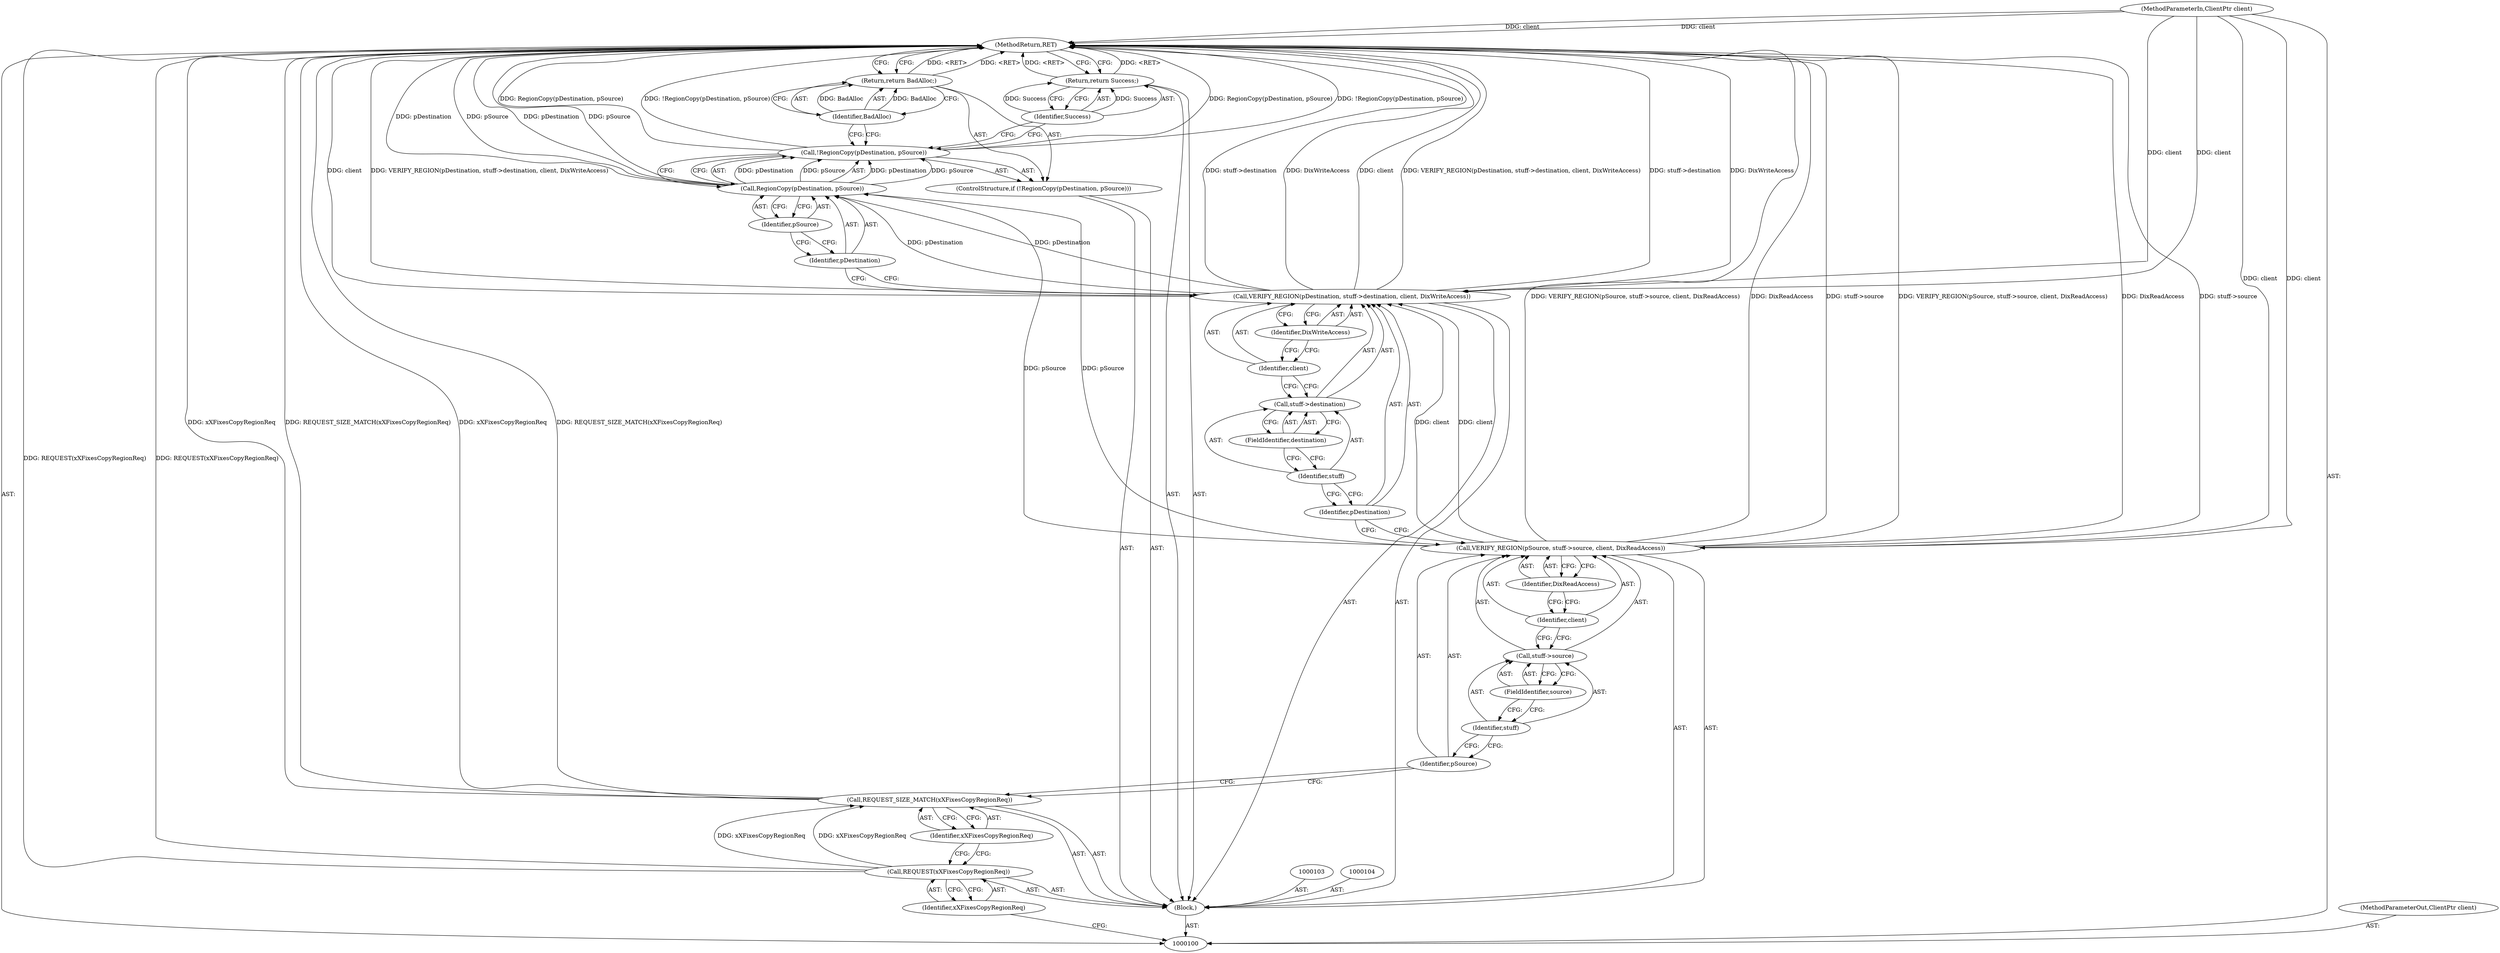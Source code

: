 digraph "0_xserver_55caa8b08c84af2b50fbc936cf334a5a93dd7db5_2" {
"1000132" [label="(MethodReturn,RET)"];
"1000101" [label="(MethodParameterIn,ClientPtr client)"];
"1000168" [label="(MethodParameterOut,ClientPtr client)"];
"1000126" [label="(Identifier,pDestination)"];
"1000127" [label="(Identifier,pSource)"];
"1000123" [label="(ControlStructure,if (!RegionCopy(pDestination, pSource)))"];
"1000124" [label="(Call,!RegionCopy(pDestination, pSource))"];
"1000125" [label="(Call,RegionCopy(pDestination, pSource))"];
"1000129" [label="(Identifier,BadAlloc)"];
"1000128" [label="(Return,return BadAlloc;)"];
"1000131" [label="(Identifier,Success)"];
"1000130" [label="(Return,return Success;)"];
"1000102" [label="(Block,)"];
"1000106" [label="(Identifier,xXFixesCopyRegionReq)"];
"1000105" [label="(Call,REQUEST(xXFixesCopyRegionReq))"];
"1000108" [label="(Identifier,xXFixesCopyRegionReq)"];
"1000107" [label="(Call,REQUEST_SIZE_MATCH(xXFixesCopyRegionReq))"];
"1000110" [label="(Identifier,pSource)"];
"1000111" [label="(Call,stuff->source)"];
"1000112" [label="(Identifier,stuff)"];
"1000113" [label="(FieldIdentifier,source)"];
"1000114" [label="(Identifier,client)"];
"1000109" [label="(Call,VERIFY_REGION(pSource, stuff->source, client, DixReadAccess))"];
"1000115" [label="(Identifier,DixReadAccess)"];
"1000117" [label="(Identifier,pDestination)"];
"1000118" [label="(Call,stuff->destination)"];
"1000119" [label="(Identifier,stuff)"];
"1000120" [label="(FieldIdentifier,destination)"];
"1000116" [label="(Call,VERIFY_REGION(pDestination, stuff->destination, client, DixWriteAccess))"];
"1000121" [label="(Identifier,client)"];
"1000122" [label="(Identifier,DixWriteAccess)"];
"1000132" -> "1000100"  [label="AST: "];
"1000132" -> "1000128"  [label="CFG: "];
"1000132" -> "1000130"  [label="CFG: "];
"1000125" -> "1000132"  [label="DDG: pDestination"];
"1000125" -> "1000132"  [label="DDG: pSource"];
"1000124" -> "1000132"  [label="DDG: RegionCopy(pDestination, pSource)"];
"1000124" -> "1000132"  [label="DDG: !RegionCopy(pDestination, pSource)"];
"1000107" -> "1000132"  [label="DDG: xXFixesCopyRegionReq"];
"1000107" -> "1000132"  [label="DDG: REQUEST_SIZE_MATCH(xXFixesCopyRegionReq)"];
"1000105" -> "1000132"  [label="DDG: REQUEST(xXFixesCopyRegionReq)"];
"1000116" -> "1000132"  [label="DDG: stuff->destination"];
"1000116" -> "1000132"  [label="DDG: DixWriteAccess"];
"1000116" -> "1000132"  [label="DDG: client"];
"1000116" -> "1000132"  [label="DDG: VERIFY_REGION(pDestination, stuff->destination, client, DixWriteAccess)"];
"1000101" -> "1000132"  [label="DDG: client"];
"1000109" -> "1000132"  [label="DDG: VERIFY_REGION(pSource, stuff->source, client, DixReadAccess)"];
"1000109" -> "1000132"  [label="DDG: DixReadAccess"];
"1000109" -> "1000132"  [label="DDG: stuff->source"];
"1000130" -> "1000132"  [label="DDG: <RET>"];
"1000128" -> "1000132"  [label="DDG: <RET>"];
"1000101" -> "1000100"  [label="AST: "];
"1000101" -> "1000132"  [label="DDG: client"];
"1000101" -> "1000109"  [label="DDG: client"];
"1000101" -> "1000116"  [label="DDG: client"];
"1000168" -> "1000100"  [label="AST: "];
"1000126" -> "1000125"  [label="AST: "];
"1000126" -> "1000116"  [label="CFG: "];
"1000127" -> "1000126"  [label="CFG: "];
"1000127" -> "1000125"  [label="AST: "];
"1000127" -> "1000126"  [label="CFG: "];
"1000125" -> "1000127"  [label="CFG: "];
"1000123" -> "1000102"  [label="AST: "];
"1000124" -> "1000123"  [label="AST: "];
"1000128" -> "1000123"  [label="AST: "];
"1000124" -> "1000123"  [label="AST: "];
"1000124" -> "1000125"  [label="CFG: "];
"1000125" -> "1000124"  [label="AST: "];
"1000129" -> "1000124"  [label="CFG: "];
"1000131" -> "1000124"  [label="CFG: "];
"1000124" -> "1000132"  [label="DDG: RegionCopy(pDestination, pSource)"];
"1000124" -> "1000132"  [label="DDG: !RegionCopy(pDestination, pSource)"];
"1000125" -> "1000124"  [label="DDG: pDestination"];
"1000125" -> "1000124"  [label="DDG: pSource"];
"1000125" -> "1000124"  [label="AST: "];
"1000125" -> "1000127"  [label="CFG: "];
"1000126" -> "1000125"  [label="AST: "];
"1000127" -> "1000125"  [label="AST: "];
"1000124" -> "1000125"  [label="CFG: "];
"1000125" -> "1000132"  [label="DDG: pDestination"];
"1000125" -> "1000132"  [label="DDG: pSource"];
"1000125" -> "1000124"  [label="DDG: pDestination"];
"1000125" -> "1000124"  [label="DDG: pSource"];
"1000116" -> "1000125"  [label="DDG: pDestination"];
"1000109" -> "1000125"  [label="DDG: pSource"];
"1000129" -> "1000128"  [label="AST: "];
"1000129" -> "1000124"  [label="CFG: "];
"1000128" -> "1000129"  [label="CFG: "];
"1000129" -> "1000128"  [label="DDG: BadAlloc"];
"1000128" -> "1000123"  [label="AST: "];
"1000128" -> "1000129"  [label="CFG: "];
"1000129" -> "1000128"  [label="AST: "];
"1000132" -> "1000128"  [label="CFG: "];
"1000128" -> "1000132"  [label="DDG: <RET>"];
"1000129" -> "1000128"  [label="DDG: BadAlloc"];
"1000131" -> "1000130"  [label="AST: "];
"1000131" -> "1000124"  [label="CFG: "];
"1000130" -> "1000131"  [label="CFG: "];
"1000131" -> "1000130"  [label="DDG: Success"];
"1000130" -> "1000102"  [label="AST: "];
"1000130" -> "1000131"  [label="CFG: "];
"1000131" -> "1000130"  [label="AST: "];
"1000132" -> "1000130"  [label="CFG: "];
"1000130" -> "1000132"  [label="DDG: <RET>"];
"1000131" -> "1000130"  [label="DDG: Success"];
"1000102" -> "1000100"  [label="AST: "];
"1000103" -> "1000102"  [label="AST: "];
"1000104" -> "1000102"  [label="AST: "];
"1000105" -> "1000102"  [label="AST: "];
"1000107" -> "1000102"  [label="AST: "];
"1000109" -> "1000102"  [label="AST: "];
"1000116" -> "1000102"  [label="AST: "];
"1000123" -> "1000102"  [label="AST: "];
"1000130" -> "1000102"  [label="AST: "];
"1000106" -> "1000105"  [label="AST: "];
"1000106" -> "1000100"  [label="CFG: "];
"1000105" -> "1000106"  [label="CFG: "];
"1000105" -> "1000102"  [label="AST: "];
"1000105" -> "1000106"  [label="CFG: "];
"1000106" -> "1000105"  [label="AST: "];
"1000108" -> "1000105"  [label="CFG: "];
"1000105" -> "1000132"  [label="DDG: REQUEST(xXFixesCopyRegionReq)"];
"1000105" -> "1000107"  [label="DDG: xXFixesCopyRegionReq"];
"1000108" -> "1000107"  [label="AST: "];
"1000108" -> "1000105"  [label="CFG: "];
"1000107" -> "1000108"  [label="CFG: "];
"1000107" -> "1000102"  [label="AST: "];
"1000107" -> "1000108"  [label="CFG: "];
"1000108" -> "1000107"  [label="AST: "];
"1000110" -> "1000107"  [label="CFG: "];
"1000107" -> "1000132"  [label="DDG: xXFixesCopyRegionReq"];
"1000107" -> "1000132"  [label="DDG: REQUEST_SIZE_MATCH(xXFixesCopyRegionReq)"];
"1000105" -> "1000107"  [label="DDG: xXFixesCopyRegionReq"];
"1000110" -> "1000109"  [label="AST: "];
"1000110" -> "1000107"  [label="CFG: "];
"1000112" -> "1000110"  [label="CFG: "];
"1000111" -> "1000109"  [label="AST: "];
"1000111" -> "1000113"  [label="CFG: "];
"1000112" -> "1000111"  [label="AST: "];
"1000113" -> "1000111"  [label="AST: "];
"1000114" -> "1000111"  [label="CFG: "];
"1000112" -> "1000111"  [label="AST: "];
"1000112" -> "1000110"  [label="CFG: "];
"1000113" -> "1000112"  [label="CFG: "];
"1000113" -> "1000111"  [label="AST: "];
"1000113" -> "1000112"  [label="CFG: "];
"1000111" -> "1000113"  [label="CFG: "];
"1000114" -> "1000109"  [label="AST: "];
"1000114" -> "1000111"  [label="CFG: "];
"1000115" -> "1000114"  [label="CFG: "];
"1000109" -> "1000102"  [label="AST: "];
"1000109" -> "1000115"  [label="CFG: "];
"1000110" -> "1000109"  [label="AST: "];
"1000111" -> "1000109"  [label="AST: "];
"1000114" -> "1000109"  [label="AST: "];
"1000115" -> "1000109"  [label="AST: "];
"1000117" -> "1000109"  [label="CFG: "];
"1000109" -> "1000132"  [label="DDG: VERIFY_REGION(pSource, stuff->source, client, DixReadAccess)"];
"1000109" -> "1000132"  [label="DDG: DixReadAccess"];
"1000109" -> "1000132"  [label="DDG: stuff->source"];
"1000101" -> "1000109"  [label="DDG: client"];
"1000109" -> "1000116"  [label="DDG: client"];
"1000109" -> "1000125"  [label="DDG: pSource"];
"1000115" -> "1000109"  [label="AST: "];
"1000115" -> "1000114"  [label="CFG: "];
"1000109" -> "1000115"  [label="CFG: "];
"1000117" -> "1000116"  [label="AST: "];
"1000117" -> "1000109"  [label="CFG: "];
"1000119" -> "1000117"  [label="CFG: "];
"1000118" -> "1000116"  [label="AST: "];
"1000118" -> "1000120"  [label="CFG: "];
"1000119" -> "1000118"  [label="AST: "];
"1000120" -> "1000118"  [label="AST: "];
"1000121" -> "1000118"  [label="CFG: "];
"1000119" -> "1000118"  [label="AST: "];
"1000119" -> "1000117"  [label="CFG: "];
"1000120" -> "1000119"  [label="CFG: "];
"1000120" -> "1000118"  [label="AST: "];
"1000120" -> "1000119"  [label="CFG: "];
"1000118" -> "1000120"  [label="CFG: "];
"1000116" -> "1000102"  [label="AST: "];
"1000116" -> "1000122"  [label="CFG: "];
"1000117" -> "1000116"  [label="AST: "];
"1000118" -> "1000116"  [label="AST: "];
"1000121" -> "1000116"  [label="AST: "];
"1000122" -> "1000116"  [label="AST: "];
"1000126" -> "1000116"  [label="CFG: "];
"1000116" -> "1000132"  [label="DDG: stuff->destination"];
"1000116" -> "1000132"  [label="DDG: DixWriteAccess"];
"1000116" -> "1000132"  [label="DDG: client"];
"1000116" -> "1000132"  [label="DDG: VERIFY_REGION(pDestination, stuff->destination, client, DixWriteAccess)"];
"1000109" -> "1000116"  [label="DDG: client"];
"1000101" -> "1000116"  [label="DDG: client"];
"1000116" -> "1000125"  [label="DDG: pDestination"];
"1000121" -> "1000116"  [label="AST: "];
"1000121" -> "1000118"  [label="CFG: "];
"1000122" -> "1000121"  [label="CFG: "];
"1000122" -> "1000116"  [label="AST: "];
"1000122" -> "1000121"  [label="CFG: "];
"1000116" -> "1000122"  [label="CFG: "];
}
